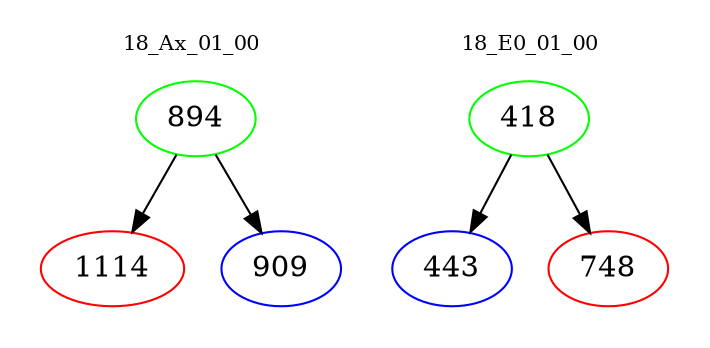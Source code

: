 digraph{
subgraph cluster_0 {
color = white
label = "18_Ax_01_00";
fontsize=10;
T0_894 [label="894", color="green"]
T0_894 -> T0_1114 [color="black"]
T0_1114 [label="1114", color="red"]
T0_894 -> T0_909 [color="black"]
T0_909 [label="909", color="blue"]
}
subgraph cluster_1 {
color = white
label = "18_E0_01_00";
fontsize=10;
T1_418 [label="418", color="green"]
T1_418 -> T1_443 [color="black"]
T1_443 [label="443", color="blue"]
T1_418 -> T1_748 [color="black"]
T1_748 [label="748", color="red"]
}
}
